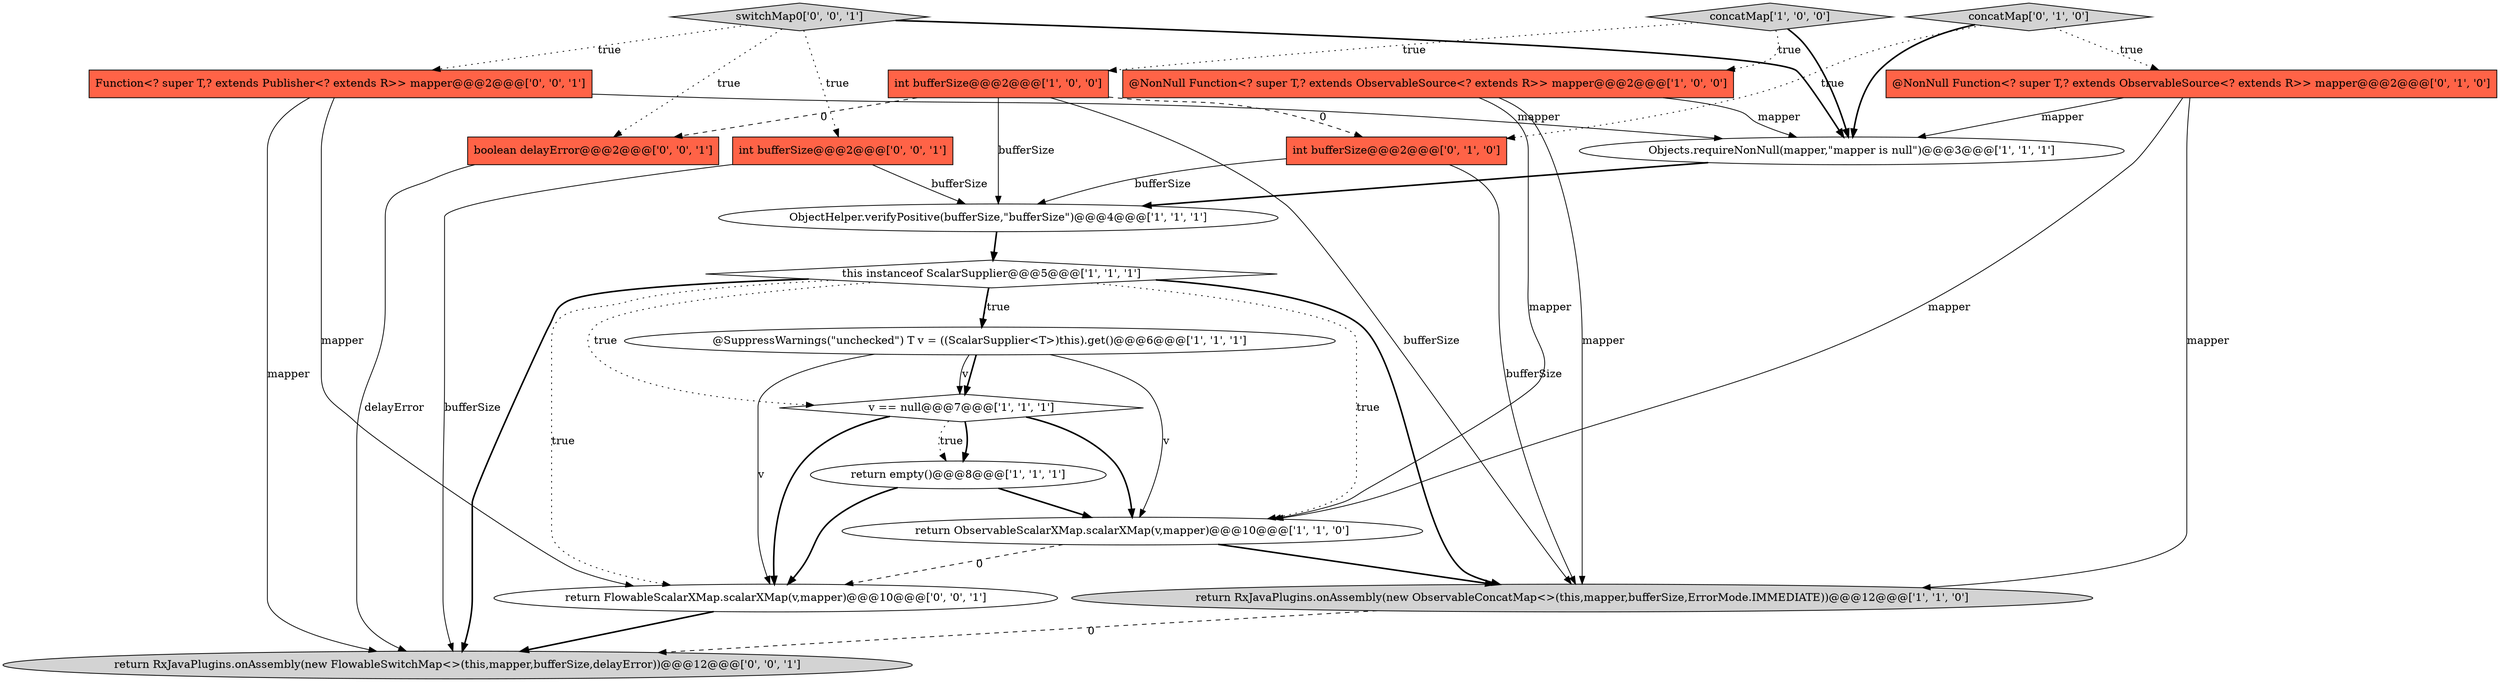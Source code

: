 digraph {
5 [style = filled, label = "return ObservableScalarXMap.scalarXMap(v,mapper)@@@10@@@['1', '1', '0']", fillcolor = white, shape = ellipse image = "AAA0AAABBB1BBB"];
2 [style = filled, label = "return RxJavaPlugins.onAssembly(new ObservableConcatMap<>(this,mapper,bufferSize,ErrorMode.IMMEDIATE))@@@12@@@['1', '1', '0']", fillcolor = lightgray, shape = ellipse image = "AAA0AAABBB1BBB"];
6 [style = filled, label = "@NonNull Function<? super T,? extends ObservableSource<? extends R>> mapper@@@2@@@['1', '0', '0']", fillcolor = tomato, shape = box image = "AAA0AAABBB1BBB"];
1 [style = filled, label = "return empty()@@@8@@@['1', '1', '1']", fillcolor = white, shape = ellipse image = "AAA0AAABBB1BBB"];
3 [style = filled, label = "ObjectHelper.verifyPositive(bufferSize,\"bufferSize\")@@@4@@@['1', '1', '1']", fillcolor = white, shape = ellipse image = "AAA0AAABBB1BBB"];
9 [style = filled, label = "Objects.requireNonNull(mapper,\"mapper is null\")@@@3@@@['1', '1', '1']", fillcolor = white, shape = ellipse image = "AAA0AAABBB1BBB"];
4 [style = filled, label = "@SuppressWarnings(\"unchecked\") T v = ((ScalarSupplier<T>)this).get()@@@6@@@['1', '1', '1']", fillcolor = white, shape = ellipse image = "AAA0AAABBB1BBB"];
8 [style = filled, label = "concatMap['1', '0', '0']", fillcolor = lightgray, shape = diamond image = "AAA0AAABBB1BBB"];
17 [style = filled, label = "Function<? super T,? extends Publisher<? extends R>> mapper@@@2@@@['0', '0', '1']", fillcolor = tomato, shape = box image = "AAA0AAABBB3BBB"];
7 [style = filled, label = "this instanceof ScalarSupplier@@@5@@@['1', '1', '1']", fillcolor = white, shape = diamond image = "AAA0AAABBB1BBB"];
11 [style = filled, label = "@NonNull Function<? super T,? extends ObservableSource<? extends R>> mapper@@@2@@@['0', '1', '0']", fillcolor = tomato, shape = box image = "AAA0AAABBB2BBB"];
12 [style = filled, label = "int bufferSize@@@2@@@['0', '1', '0']", fillcolor = tomato, shape = box image = "AAA1AAABBB2BBB"];
10 [style = filled, label = "int bufferSize@@@2@@@['1', '0', '0']", fillcolor = tomato, shape = box image = "AAA1AAABBB1BBB"];
13 [style = filled, label = "concatMap['0', '1', '0']", fillcolor = lightgray, shape = diamond image = "AAA0AAABBB2BBB"];
14 [style = filled, label = "switchMap0['0', '0', '1']", fillcolor = lightgray, shape = diamond image = "AAA0AAABBB3BBB"];
15 [style = filled, label = "return RxJavaPlugins.onAssembly(new FlowableSwitchMap<>(this,mapper,bufferSize,delayError))@@@12@@@['0', '0', '1']", fillcolor = lightgray, shape = ellipse image = "AAA0AAABBB3BBB"];
0 [style = filled, label = "v == null@@@7@@@['1', '1', '1']", fillcolor = white, shape = diamond image = "AAA0AAABBB1BBB"];
16 [style = filled, label = "return FlowableScalarXMap.scalarXMap(v,mapper)@@@10@@@['0', '0', '1']", fillcolor = white, shape = ellipse image = "AAA0AAABBB3BBB"];
18 [style = filled, label = "int bufferSize@@@2@@@['0', '0', '1']", fillcolor = tomato, shape = box image = "AAA0AAABBB3BBB"];
19 [style = filled, label = "boolean delayError@@@2@@@['0', '0', '1']", fillcolor = tomato, shape = box image = "AAA0AAABBB3BBB"];
1->5 [style = bold, label=""];
4->0 [style = solid, label="v"];
17->16 [style = solid, label="mapper"];
16->15 [style = bold, label=""];
0->16 [style = bold, label=""];
12->3 [style = solid, label="bufferSize"];
14->19 [style = dotted, label="true"];
13->12 [style = dotted, label="true"];
11->9 [style = solid, label="mapper"];
10->19 [style = dashed, label="0"];
10->12 [style = dashed, label="0"];
6->5 [style = solid, label="mapper"];
17->15 [style = solid, label="mapper"];
4->16 [style = solid, label="v"];
7->4 [style = bold, label=""];
8->10 [style = dotted, label="true"];
7->0 [style = dotted, label="true"];
17->9 [style = solid, label="mapper"];
4->0 [style = bold, label=""];
7->5 [style = dotted, label="true"];
2->15 [style = dashed, label="0"];
18->15 [style = solid, label="bufferSize"];
6->2 [style = solid, label="mapper"];
5->16 [style = dashed, label="0"];
14->17 [style = dotted, label="true"];
11->2 [style = solid, label="mapper"];
5->2 [style = bold, label=""];
8->6 [style = dotted, label="true"];
3->7 [style = bold, label=""];
1->16 [style = bold, label=""];
10->3 [style = solid, label="bufferSize"];
4->5 [style = solid, label="v"];
18->3 [style = solid, label="bufferSize"];
19->15 [style = solid, label="delayError"];
12->2 [style = solid, label="bufferSize"];
7->2 [style = bold, label=""];
0->1 [style = bold, label=""];
7->4 [style = dotted, label="true"];
0->1 [style = dotted, label="true"];
8->9 [style = bold, label=""];
7->16 [style = dotted, label="true"];
9->3 [style = bold, label=""];
7->15 [style = bold, label=""];
13->11 [style = dotted, label="true"];
14->9 [style = bold, label=""];
13->9 [style = bold, label=""];
10->2 [style = solid, label="bufferSize"];
14->18 [style = dotted, label="true"];
11->5 [style = solid, label="mapper"];
0->5 [style = bold, label=""];
6->9 [style = solid, label="mapper"];
}
